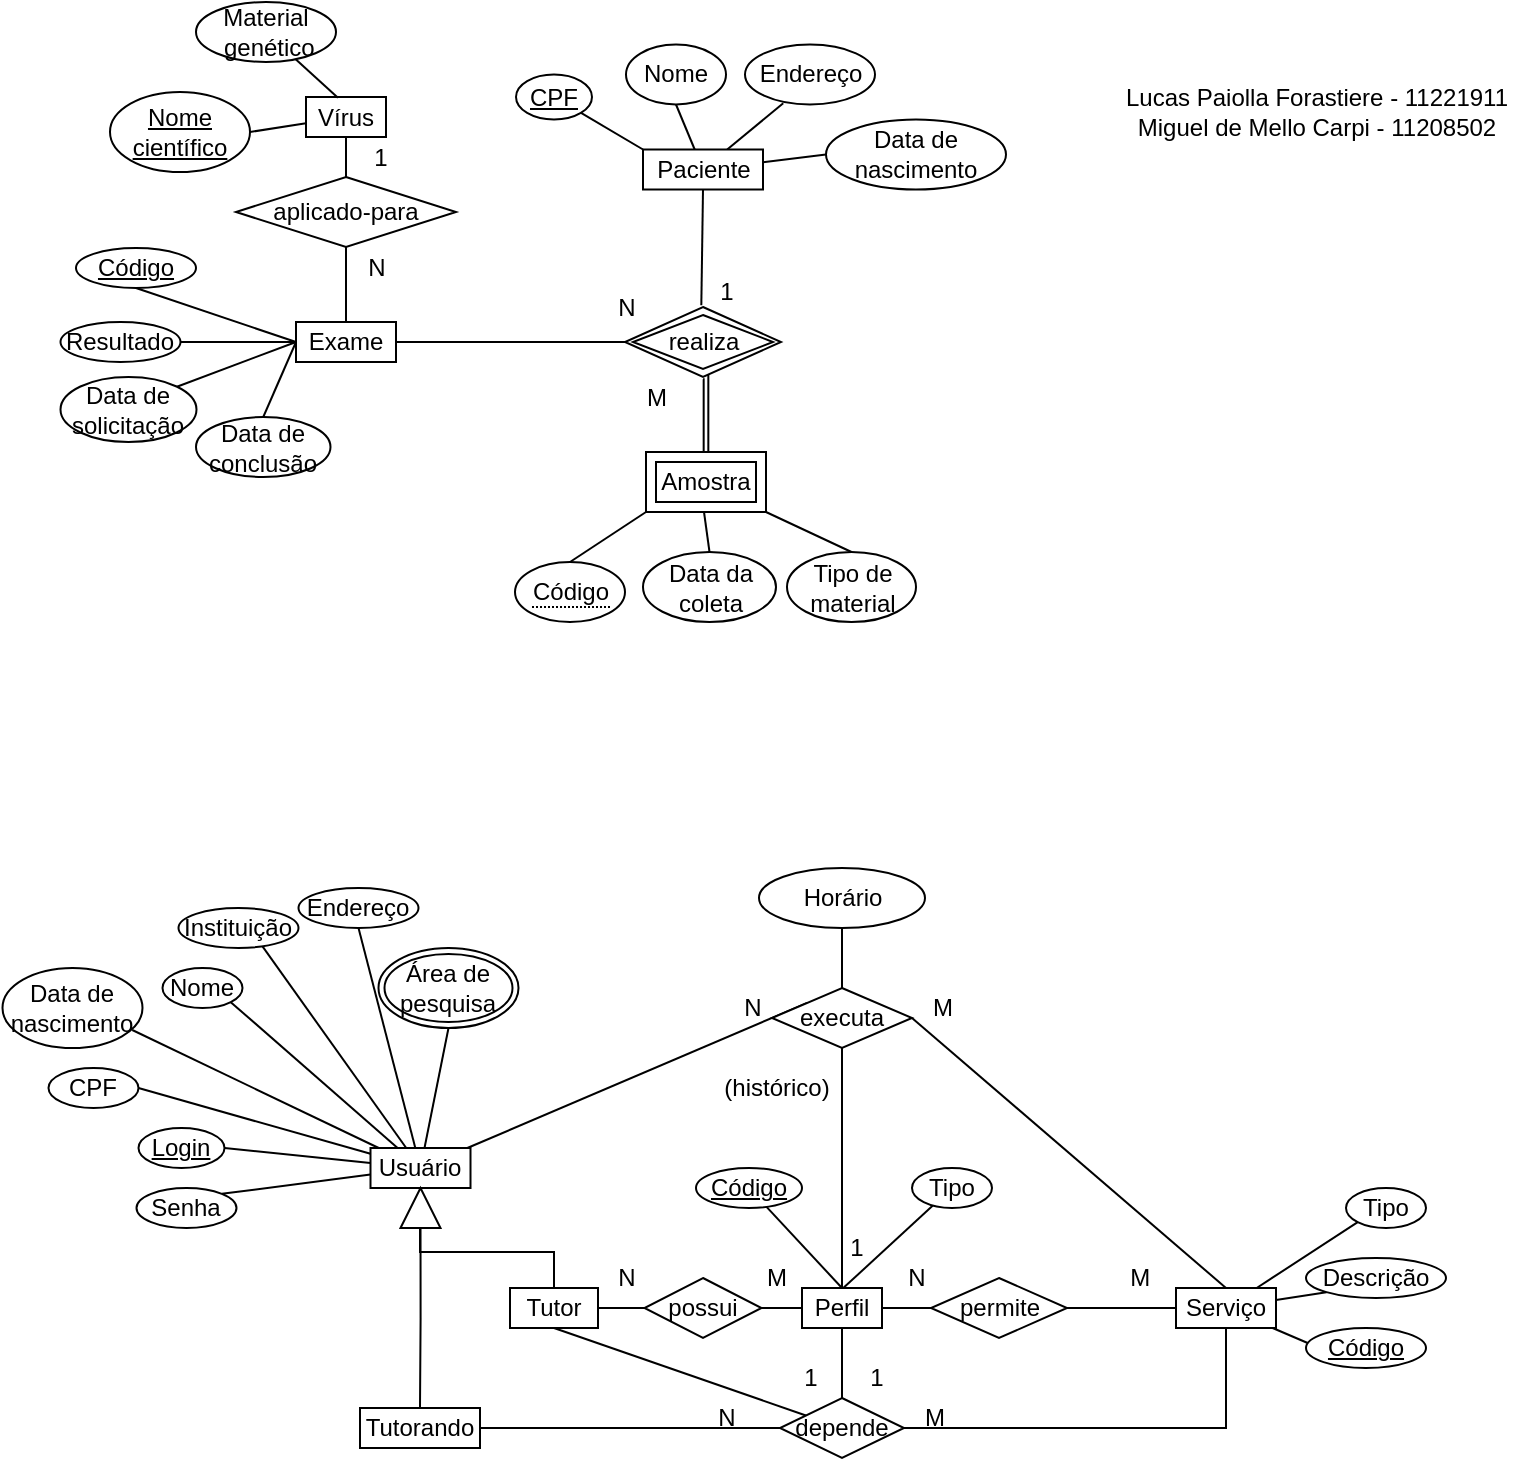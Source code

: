 <mxfile version="14.8.0" type="device"><diagram id="-BqjA7OG2tJLC8TWq397" name="Page-1"><mxGraphModel dx="986" dy="435" grid="1" gridSize="10" guides="1" tooltips="1" connect="1" arrows="1" fold="1" page="1" pageScale="1" pageWidth="850" pageHeight="1100" math="0" shadow="0"><root><mxCell id="0"/><mxCell id="1" parent="0"/><mxCell id="1VrEdwHJ-BWUez1G92vX-3" style="rounded=0;orthogonalLoop=1;jettySize=auto;html=1;entryX=0.5;entryY=1;entryDx=0;entryDy=0;endArrow=none;endFill=0;" parent="1" source="1VrEdwHJ-BWUez1G92vX-1" target="1VrEdwHJ-BWUez1G92vX-2" edge="1"><mxGeometry relative="1" as="geometry"/></mxCell><mxCell id="1VrEdwHJ-BWUez1G92vX-5" style="rounded=0;orthogonalLoop=1;jettySize=auto;html=1;exitX=0.5;exitY=0;exitDx=0;exitDy=0;endArrow=none;endFill=0;" parent="1" source="1VrEdwHJ-BWUez1G92vX-1" edge="1"><mxGeometry relative="1" as="geometry"><mxPoint x="363" y="78.75" as="targetPoint"/></mxGeometry></mxCell><mxCell id="1VrEdwHJ-BWUez1G92vX-6" style="rounded=0;orthogonalLoop=1;jettySize=auto;html=1;endArrow=none;endFill=0;entryX=0.294;entryY=0.979;entryDx=0;entryDy=0;entryPerimeter=0;" parent="1" source="1VrEdwHJ-BWUez1G92vX-1" target="1VrEdwHJ-BWUez1G92vX-4" edge="1"><mxGeometry relative="1" as="geometry"><mxPoint x="365" y="68.75" as="targetPoint"/></mxGeometry></mxCell><mxCell id="1VrEdwHJ-BWUez1G92vX-8" style="rounded=0;orthogonalLoop=1;jettySize=auto;html=1;entryX=0;entryY=0.5;entryDx=0;entryDy=0;endArrow=none;endFill=0;" parent="1" source="1VrEdwHJ-BWUez1G92vX-1" target="1VrEdwHJ-BWUez1G92vX-7" edge="1"><mxGeometry relative="1" as="geometry"/></mxCell><mxCell id="tf8t38erVx6nt8QAv0G9-5" style="rounded=0;orthogonalLoop=1;jettySize=auto;html=1;exitX=0.5;exitY=1;exitDx=0;exitDy=0;entryX=-0.092;entryY=0.833;entryDx=0;entryDy=0;endArrow=none;endFill=0;entryPerimeter=0;" parent="1" source="1VrEdwHJ-BWUez1G92vX-1" target="tf8t38erVx6nt8QAv0G9-33" edge="1"><mxGeometry relative="1" as="geometry"><mxPoint x="365" y="160" as="targetPoint"/></mxGeometry></mxCell><mxCell id="1VrEdwHJ-BWUez1G92vX-1" value="Paciente" style="rounded=0;whiteSpace=wrap;html=1;" parent="1" vertex="1"><mxGeometry x="333.5" y="78.75" width="60" height="20" as="geometry"/></mxCell><mxCell id="1VrEdwHJ-BWUez1G92vX-2" value="Nome" style="ellipse;whiteSpace=wrap;html=1;" parent="1" vertex="1"><mxGeometry x="325" y="26.25" width="50" height="30" as="geometry"/></mxCell><mxCell id="1VrEdwHJ-BWUez1G92vX-4" value="Endereço" style="ellipse;whiteSpace=wrap;html=1;" parent="1" vertex="1"><mxGeometry x="384.5" y="26.25" width="65" height="30" as="geometry"/></mxCell><mxCell id="1VrEdwHJ-BWUez1G92vX-7" value="Data de nascimento" style="ellipse;whiteSpace=wrap;html=1;" parent="1" vertex="1"><mxGeometry x="425" y="63.75" width="90" height="35" as="geometry"/></mxCell><mxCell id="1VrEdwHJ-BWUez1G92vX-11" style="rounded=0;orthogonalLoop=1;jettySize=auto;html=1;endArrow=none;endFill=0;entryX=0.5;entryY=0;entryDx=0;entryDy=0;exitX=0;exitY=1;exitDx=0;exitDy=0;" parent="1" source="IGEWuBqfQJ0gKMU3LnR9-3" target="IGEWuBqfQJ0gKMU3LnR9-12" edge="1"><mxGeometry relative="1" as="geometry"><mxPoint x="312.76" y="286.38" as="targetPoint"/><mxPoint x="330" y="260" as="sourcePoint"/></mxGeometry></mxCell><mxCell id="1VrEdwHJ-BWUez1G92vX-13" style="rounded=0;orthogonalLoop=1;jettySize=auto;html=1;endArrow=none;endFill=0;entryX=0.5;entryY=0;entryDx=0;entryDy=0;" parent="1" target="1VrEdwHJ-BWUez1G92vX-12" edge="1"><mxGeometry relative="1" as="geometry"><mxPoint x="364" y="260" as="sourcePoint"/><mxPoint x="364" y="280" as="targetPoint"/></mxGeometry></mxCell><mxCell id="1VrEdwHJ-BWUez1G92vX-15" style="rounded=0;orthogonalLoop=1;jettySize=auto;html=1;endArrow=none;endFill=0;entryX=0.5;entryY=0;entryDx=0;entryDy=0;exitX=1;exitY=1;exitDx=0;exitDy=0;" parent="1" source="IGEWuBqfQJ0gKMU3LnR9-3" target="1VrEdwHJ-BWUez1G92vX-14" edge="1"><mxGeometry relative="1" as="geometry"><mxPoint x="438.5" y="267.5" as="targetPoint"/><mxPoint x="400" y="260" as="sourcePoint"/></mxGeometry></mxCell><mxCell id="1VrEdwHJ-BWUez1G92vX-12" value="Data da coleta" style="ellipse;whiteSpace=wrap;html=1;" parent="1" vertex="1"><mxGeometry x="333.5" y="280" width="66.5" height="35" as="geometry"/></mxCell><mxCell id="1VrEdwHJ-BWUez1G92vX-14" value="Tipo de material" style="ellipse;whiteSpace=wrap;html=1;" parent="1" vertex="1"><mxGeometry x="405.5" y="280" width="64.5" height="35" as="geometry"/></mxCell><mxCell id="1VrEdwHJ-BWUez1G92vX-26" style="rounded=0;orthogonalLoop=1;jettySize=auto;html=1;endArrow=none;endFill=0;entryX=1;entryY=0.5;entryDx=0;entryDy=0;" parent="1" source="1VrEdwHJ-BWUez1G92vX-16" target="tf8t38erVx6nt8QAv0G9-30" edge="1"><mxGeometry relative="1" as="geometry"><mxPoint x="115.25" y="578" as="targetPoint"/></mxGeometry></mxCell><mxCell id="1VrEdwHJ-BWUez1G92vX-27" style="rounded=0;orthogonalLoop=1;jettySize=auto;html=1;endArrow=none;endFill=0;entryX=1;entryY=1;entryDx=0;entryDy=0;" parent="1" source="1VrEdwHJ-BWUez1G92vX-16" target="1VrEdwHJ-BWUez1G92vX-18" edge="1"><mxGeometry relative="1" as="geometry"/></mxCell><mxCell id="1VrEdwHJ-BWUez1G92vX-28" style="rounded=0;orthogonalLoop=1;jettySize=auto;html=1;endArrow=none;endFill=0;entryX=0.5;entryY=1;entryDx=0;entryDy=0;" parent="1" source="1VrEdwHJ-BWUez1G92vX-16" target="1VrEdwHJ-BWUez1G92vX-20" edge="1"><mxGeometry relative="1" as="geometry"><mxPoint x="250.25" y="468" as="targetPoint"/></mxGeometry></mxCell><mxCell id="1VrEdwHJ-BWUez1G92vX-29" style="rounded=0;orthogonalLoop=1;jettySize=auto;html=1;endArrow=none;endFill=0;entryX=1;entryY=0.5;entryDx=0;entryDy=0;" parent="1" source="1VrEdwHJ-BWUez1G92vX-16" target="tf8t38erVx6nt8QAv0G9-32" edge="1"><mxGeometry relative="1" as="geometry"><mxPoint x="84.814" y="625.717" as="targetPoint"/></mxGeometry></mxCell><mxCell id="1VrEdwHJ-BWUez1G92vX-31" style="rounded=0;orthogonalLoop=1;jettySize=auto;html=1;endArrow=none;endFill=0;entryX=1;entryY=0;entryDx=0;entryDy=0;" parent="1" source="1VrEdwHJ-BWUez1G92vX-16" target="1VrEdwHJ-BWUez1G92vX-25" edge="1"><mxGeometry relative="1" as="geometry"/></mxCell><mxCell id="1VrEdwHJ-BWUez1G92vX-32" style="rounded=0;orthogonalLoop=1;jettySize=auto;html=1;endArrow=none;endFill=0;entryX=0.5;entryY=1;entryDx=0;entryDy=0;" parent="1" source="1VrEdwHJ-BWUez1G92vX-16" target="1VrEdwHJ-BWUez1G92vX-56" edge="1"><mxGeometry relative="1" as="geometry"><mxPoint x="297.25" y="488" as="targetPoint"/></mxGeometry></mxCell><mxCell id="1VrEdwHJ-BWUez1G92vX-33" style="rounded=0;orthogonalLoop=1;jettySize=auto;html=1;endArrow=none;endFill=0;entryX=0.7;entryY=0.96;entryDx=0;entryDy=0;entryPerimeter=0;" parent="1" source="1VrEdwHJ-BWUez1G92vX-16" target="1VrEdwHJ-BWUez1G92vX-22" edge="1"><mxGeometry relative="1" as="geometry"/></mxCell><mxCell id="1VrEdwHJ-BWUez1G92vX-34" style="rounded=0;orthogonalLoop=1;jettySize=auto;html=1;endArrow=none;endFill=0;entryX=0.927;entryY=0.775;entryDx=0;entryDy=0;entryPerimeter=0;" parent="1" source="1VrEdwHJ-BWUez1G92vX-16" target="1VrEdwHJ-BWUez1G92vX-23" edge="1"><mxGeometry relative="1" as="geometry"/></mxCell><mxCell id="zOynb699SuDGUX4RJ9Jn-67" style="edgeStyle=none;rounded=0;orthogonalLoop=1;jettySize=auto;html=1;entryX=0;entryY=0;entryDx=0;entryDy=0;endArrow=none;endFill=0;" parent="1" source="1VrEdwHJ-BWUez1G92vX-16" target="zOynb699SuDGUX4RJ9Jn-66" edge="1"><mxGeometry relative="1" as="geometry"/></mxCell><mxCell id="1VrEdwHJ-BWUez1G92vX-16" value="Usuário" style="rounded=0;whiteSpace=wrap;html=1;direction=east;" parent="1" vertex="1"><mxGeometry x="197.25" y="578" width="50" height="20" as="geometry"/></mxCell><mxCell id="1VrEdwHJ-BWUez1G92vX-17" style="rounded=0;orthogonalLoop=1;jettySize=auto;html=1;endArrow=none;endFill=0;exitX=0.5;exitY=1;exitDx=0;exitDy=0;" parent="1" source="1VrEdwHJ-BWUez1G92vX-16" target="1VrEdwHJ-BWUez1G92vX-16" edge="1"><mxGeometry relative="1" as="geometry"/></mxCell><mxCell id="1VrEdwHJ-BWUez1G92vX-18" value="Nome" style="ellipse;whiteSpace=wrap;html=1;direction=east;" parent="1" vertex="1"><mxGeometry x="93.25" y="488" width="40" height="20" as="geometry"/></mxCell><mxCell id="1VrEdwHJ-BWUez1G92vX-20" value="Endereço" style="ellipse;whiteSpace=wrap;html=1;direction=east;" parent="1" vertex="1"><mxGeometry x="161.25" y="448" width="60" height="20" as="geometry"/></mxCell><mxCell id="1VrEdwHJ-BWUez1G92vX-22" value="Instituição" style="ellipse;whiteSpace=wrap;html=1;direction=east;" parent="1" vertex="1"><mxGeometry x="101.25" y="458" width="60" height="20" as="geometry"/></mxCell><mxCell id="1VrEdwHJ-BWUez1G92vX-23" value="Data de nascimento" style="ellipse;whiteSpace=wrap;html=1;direction=east;" parent="1" vertex="1"><mxGeometry x="13.25" y="488" width="70" height="40" as="geometry"/></mxCell><mxCell id="1VrEdwHJ-BWUez1G92vX-25" value="Senha" style="ellipse;whiteSpace=wrap;html=1;direction=east;" parent="1" vertex="1"><mxGeometry x="80.25" y="598" width="50" height="20" as="geometry"/></mxCell><mxCell id="zOynb699SuDGUX4RJ9Jn-64" style="edgeStyle=none;rounded=0;orthogonalLoop=1;jettySize=auto;html=1;endArrow=none;endFill=0;entryX=0;entryY=0.5;entryDx=0;entryDy=0;entryPerimeter=0;" parent="1" source="1VrEdwHJ-BWUez1G92vX-35" target="tf8t38erVx6nt8QAv0G9-2" edge="1"><mxGeometry relative="1" as="geometry"><mxPoint x="484.5" y="618.0" as="targetPoint"/></mxGeometry></mxCell><mxCell id="1VrEdwHJ-BWUez1G92vX-35" value="Perfil" style="rounded=0;whiteSpace=wrap;html=1;direction=east;" parent="1" vertex="1"><mxGeometry x="413" y="648" width="40" height="20" as="geometry"/></mxCell><mxCell id="zOynb699SuDGUX4RJ9Jn-61" style="edgeStyle=none;rounded=0;orthogonalLoop=1;jettySize=auto;html=1;endArrow=none;endFill=0;entryX=0.519;entryY=-0.004;entryDx=0;entryDy=0;entryPerimeter=0;" parent="1" source="1VrEdwHJ-BWUez1G92vX-36" edge="1" target="1VrEdwHJ-BWUez1G92vX-35"><mxGeometry relative="1" as="geometry"><mxPoint x="431" y="578" as="targetPoint"/></mxGeometry></mxCell><mxCell id="1VrEdwHJ-BWUez1G92vX-36" value="Tipo" style="ellipse;whiteSpace=wrap;html=1;direction=east;" parent="1" vertex="1"><mxGeometry x="468" y="588" width="40" height="20" as="geometry"/></mxCell><mxCell id="tf8t38erVx6nt8QAv0G9-7" style="edgeStyle=none;rounded=0;orthogonalLoop=1;jettySize=auto;html=1;entryX=0;entryY=0.5;entryDx=0;entryDy=0;endArrow=none;endFill=0;" parent="1" source="1VrEdwHJ-BWUez1G92vX-38" edge="1"><mxGeometry relative="1" as="geometry"><mxPoint x="325" y="175" as="targetPoint"/></mxGeometry></mxCell><mxCell id="GvUkXWIRYC5ufsihKHYP-9" style="edgeStyle=none;rounded=0;orthogonalLoop=1;jettySize=auto;html=1;exitX=0;exitY=0.5;exitDx=0;exitDy=0;entryX=0.5;entryY=1;entryDx=0;entryDy=0;endArrow=none;endFill=0;" edge="1" parent="1" source="1VrEdwHJ-BWUez1G92vX-38" target="1VrEdwHJ-BWUez1G92vX-50"><mxGeometry relative="1" as="geometry"/></mxCell><mxCell id="1VrEdwHJ-BWUez1G92vX-38" value="Exame" style="rounded=0;whiteSpace=wrap;html=1;" parent="1" vertex="1"><mxGeometry x="160" y="165" width="50" height="20" as="geometry"/></mxCell><mxCell id="tf8t38erVx6nt8QAv0G9-11" style="edgeStyle=none;rounded=0;orthogonalLoop=1;jettySize=auto;html=1;entryX=1;entryY=0.5;entryDx=0;entryDy=0;endArrow=none;endFill=0;" parent="1" source="1VrEdwHJ-BWUez1G92vX-39" target="1VrEdwHJ-BWUez1G92vX-42" edge="1"><mxGeometry relative="1" as="geometry"/></mxCell><mxCell id="1VrEdwHJ-BWUez1G92vX-39" value="Vírus" style="rounded=0;whiteSpace=wrap;html=1;" parent="1" vertex="1"><mxGeometry x="165" y="52.5" width="40" height="20" as="geometry"/></mxCell><mxCell id="1VrEdwHJ-BWUez1G92vX-42" value="&lt;u&gt;Nome científico&lt;/u&gt;" style="ellipse;whiteSpace=wrap;html=1;" parent="1" vertex="1"><mxGeometry x="67" y="50" width="70" height="40" as="geometry"/></mxCell><mxCell id="1VrEdwHJ-BWUez1G92vX-47" style="rounded=0;orthogonalLoop=1;jettySize=auto;html=1;endArrow=none;endFill=0;entryX=0.5;entryY=1;entryDx=0;entryDy=0;" parent="1" source="1VrEdwHJ-BWUez1G92vX-44" target="1VrEdwHJ-BWUez1G92vX-45" edge="1"><mxGeometry relative="1" as="geometry"/></mxCell><mxCell id="1VrEdwHJ-BWUez1G92vX-48" style="rounded=0;orthogonalLoop=1;jettySize=auto;html=1;endArrow=none;endFill=0;entryX=0;entryY=1;entryDx=0;entryDy=0;" parent="1" source="1VrEdwHJ-BWUez1G92vX-44" target="1VrEdwHJ-BWUez1G92vX-46" edge="1"><mxGeometry relative="1" as="geometry"><mxPoint x="718" y="638" as="targetPoint"/></mxGeometry></mxCell><mxCell id="1VrEdwHJ-BWUez1G92vX-58" style="rounded=0;orthogonalLoop=1;jettySize=auto;html=1;endArrow=none;endFill=0;entryX=0;entryY=1;entryDx=0;entryDy=0;" parent="1" source="1VrEdwHJ-BWUez1G92vX-44" target="1VrEdwHJ-BWUez1G92vX-57" edge="1"><mxGeometry relative="1" as="geometry"/></mxCell><mxCell id="1VrEdwHJ-BWUez1G92vX-44" value="Serviço" style="rounded=0;whiteSpace=wrap;html=1;direction=east;" parent="1" vertex="1"><mxGeometry x="600" y="648" width="50" height="20" as="geometry"/></mxCell><mxCell id="1VrEdwHJ-BWUez1G92vX-45" value="&lt;u&gt;Código&lt;/u&gt;" style="ellipse;whiteSpace=wrap;html=1;direction=east;" parent="1" vertex="1"><mxGeometry x="665" y="668" width="60" height="20" as="geometry"/></mxCell><mxCell id="1VrEdwHJ-BWUez1G92vX-46" value="Descrição" style="ellipse;whiteSpace=wrap;html=1;direction=east;" parent="1" vertex="1"><mxGeometry x="665" y="633" width="70" height="20" as="geometry"/></mxCell><mxCell id="1VrEdwHJ-BWUez1G92vX-50" value="&lt;u&gt;Código&lt;/u&gt;" style="ellipse;whiteSpace=wrap;html=1;" parent="1" vertex="1"><mxGeometry x="50" y="128" width="60" height="20" as="geometry"/></mxCell><mxCell id="1VrEdwHJ-BWUez1G92vX-56" value="Área de pesquisa" style="ellipse;shape=doubleEllipse;margin=3;whiteSpace=wrap;html=1;align=center;direction=east;" parent="1" vertex="1"><mxGeometry x="201.25" y="478" width="70" height="40" as="geometry"/></mxCell><mxCell id="1VrEdwHJ-BWUez1G92vX-57" value="Tipo" style="ellipse;whiteSpace=wrap;html=1;align=center;direction=east;" parent="1" vertex="1"><mxGeometry x="685" y="598" width="40" height="20" as="geometry"/></mxCell><mxCell id="GvUkXWIRYC5ufsihKHYP-2" style="edgeStyle=orthogonalEdgeStyle;rounded=0;orthogonalLoop=1;jettySize=auto;html=1;exitX=0.5;exitY=1;exitDx=0;exitDy=0;entryX=0.5;entryY=0;entryDx=0;entryDy=0;endArrow=none;endFill=0;" edge="1" parent="1" source="zOynb699SuDGUX4RJ9Jn-66" target="1VrEdwHJ-BWUez1G92vX-35"><mxGeometry relative="1" as="geometry"/></mxCell><mxCell id="GvUkXWIRYC5ufsihKHYP-13" style="edgeStyle=none;rounded=0;orthogonalLoop=1;jettySize=auto;html=1;exitX=0.5;exitY=0;exitDx=0;exitDy=0;entryX=0.5;entryY=1;entryDx=0;entryDy=0;endArrow=none;endFill=0;" edge="1" parent="1" source="zOynb699SuDGUX4RJ9Jn-66" target="zOynb699SuDGUX4RJ9Jn-71"><mxGeometry relative="1" as="geometry"/></mxCell><mxCell id="GvUkXWIRYC5ufsihKHYP-18" style="edgeStyle=none;rounded=0;orthogonalLoop=1;jettySize=auto;html=1;exitX=1;exitY=0.5;exitDx=0;exitDy=0;entryX=0.5;entryY=0;entryDx=0;entryDy=0;endArrow=none;endFill=0;" edge="1" parent="1" source="zOynb699SuDGUX4RJ9Jn-66" target="1VrEdwHJ-BWUez1G92vX-44"><mxGeometry relative="1" as="geometry"/></mxCell><mxCell id="zOynb699SuDGUX4RJ9Jn-66" value="executa" style="shape=rhombus;perimeter=rhombusPerimeter;whiteSpace=wrap;html=1;align=center;" parent="1" vertex="1"><mxGeometry x="398" y="498" width="70" height="30" as="geometry"/></mxCell><mxCell id="zOynb699SuDGUX4RJ9Jn-69" value="(histórico)" style="text;html=1;align=center;verticalAlign=middle;resizable=0;points=[];autosize=1;strokeColor=none;" parent="1" vertex="1"><mxGeometry x="364.5" y="538" width="70" height="20" as="geometry"/></mxCell><mxCell id="zOynb699SuDGUX4RJ9Jn-71" value="Horário" style="ellipse;whiteSpace=wrap;html=1;align=center;" parent="1" vertex="1"><mxGeometry x="391.5" y="438" width="83" height="30" as="geometry"/></mxCell><mxCell id="GvUkXWIRYC5ufsihKHYP-17" style="edgeStyle=none;rounded=0;orthogonalLoop=1;jettySize=auto;html=1;exitX=1;exitY=0.5;exitDx=0;exitDy=0;entryX=0;entryY=0.5;entryDx=0;entryDy=0;endArrow=none;endFill=0;" edge="1" parent="1" source="tf8t38erVx6nt8QAv0G9-2" target="1VrEdwHJ-BWUez1G92vX-44"><mxGeometry relative="1" as="geometry"/></mxCell><mxCell id="tf8t38erVx6nt8QAv0G9-2" value="permite" style="rhombus;whiteSpace=wrap;html=1;" parent="1" vertex="1"><mxGeometry x="477.5" y="643" width="68" height="30" as="geometry"/></mxCell><mxCell id="tf8t38erVx6nt8QAv0G9-13" style="edgeStyle=none;rounded=0;orthogonalLoop=1;jettySize=auto;html=1;entryX=0.5;entryY=0;entryDx=0;entryDy=0;endArrow=none;endFill=0;" parent="1" source="tf8t38erVx6nt8QAv0G9-12" target="1VrEdwHJ-BWUez1G92vX-38" edge="1"><mxGeometry relative="1" as="geometry"/></mxCell><mxCell id="tf8t38erVx6nt8QAv0G9-14" style="edgeStyle=none;rounded=0;orthogonalLoop=1;jettySize=auto;html=1;entryX=0.5;entryY=1;entryDx=0;entryDy=0;endArrow=none;endFill=0;" parent="1" source="tf8t38erVx6nt8QAv0G9-12" target="1VrEdwHJ-BWUez1G92vX-39" edge="1"><mxGeometry relative="1" as="geometry"/></mxCell><mxCell id="tf8t38erVx6nt8QAv0G9-12" value="aplicado-para" style="rhombus;whiteSpace=wrap;html=1;" parent="1" vertex="1"><mxGeometry x="130" y="92.5" width="110" height="35" as="geometry"/></mxCell><mxCell id="tf8t38erVx6nt8QAv0G9-23" value="N" style="text;html=1;align=center;verticalAlign=middle;resizable=0;points=[];autosize=1;strokeColor=none;" parent="1" vertex="1"><mxGeometry x="460" y="633" width="20" height="20" as="geometry"/></mxCell><mxCell id="tf8t38erVx6nt8QAv0G9-24" value="&amp;nbsp;M" style="text;html=1;align=center;verticalAlign=middle;resizable=0;points=[];autosize=1;strokeColor=none;" parent="1" vertex="1"><mxGeometry x="565" y="633" width="30" height="20" as="geometry"/></mxCell><mxCell id="tf8t38erVx6nt8QAv0G9-26" value="N" style="text;html=1;align=center;verticalAlign=middle;resizable=0;points=[];autosize=1;strokeColor=none;" parent="1" vertex="1"><mxGeometry x="378" y="498" width="20" height="20" as="geometry"/></mxCell><mxCell id="tf8t38erVx6nt8QAv0G9-27" value="M" style="text;html=1;align=center;verticalAlign=middle;resizable=0;points=[];autosize=1;strokeColor=none;" parent="1" vertex="1"><mxGeometry x="468" y="498" width="30" height="20" as="geometry"/></mxCell><mxCell id="tf8t38erVx6nt8QAv0G9-28" value="N" style="text;html=1;align=center;verticalAlign=middle;resizable=0;points=[];autosize=1;strokeColor=none;" parent="1" vertex="1"><mxGeometry x="190" y="127.5" width="20" height="20" as="geometry"/></mxCell><mxCell id="tf8t38erVx6nt8QAv0G9-29" value="1" style="text;html=1;align=center;verticalAlign=middle;resizable=0;points=[];autosize=1;strokeColor=none;" parent="1" vertex="1"><mxGeometry x="192" y="72.5" width="20" height="20" as="geometry"/></mxCell><mxCell id="tf8t38erVx6nt8QAv0G9-30" value="CPF" style="ellipse;whiteSpace=wrap;html=1;align=center;" parent="1" vertex="1"><mxGeometry x="36.25" y="538" width="45" height="20" as="geometry"/></mxCell><mxCell id="tf8t38erVx6nt8QAv0G9-32" value="Login" style="ellipse;whiteSpace=wrap;html=1;align=center;fontStyle=4;" parent="1" vertex="1"><mxGeometry x="81.25" y="568" width="43" height="20" as="geometry"/></mxCell><mxCell id="tf8t38erVx6nt8QAv0G9-33" value="1" style="text;html=1;align=center;verticalAlign=middle;resizable=0;points=[];autosize=1;strokeColor=none;" parent="1" vertex="1"><mxGeometry x="364.5" y="140" width="20" height="20" as="geometry"/></mxCell><mxCell id="tf8t38erVx6nt8QAv0G9-34" value="M" style="text;html=1;align=center;verticalAlign=middle;resizable=0;points=[];autosize=1;strokeColor=none;" parent="1" vertex="1"><mxGeometry x="324.5" y="192.5" width="30" height="20" as="geometry"/></mxCell><mxCell id="tf8t38erVx6nt8QAv0G9-35" value="N" style="text;html=1;align=center;verticalAlign=middle;resizable=0;points=[];autosize=1;strokeColor=none;" parent="1" vertex="1"><mxGeometry x="315" y="148" width="20" height="20" as="geometry"/></mxCell><mxCell id="tf8t38erVx6nt8QAv0G9-42" style="edgeStyle=none;rounded=0;orthogonalLoop=1;jettySize=auto;html=1;entryX=0;entryY=0;entryDx=0;entryDy=0;endArrow=none;endFill=0;" parent="1" source="tf8t38erVx6nt8QAv0G9-40" target="1VrEdwHJ-BWUez1G92vX-1" edge="1"><mxGeometry relative="1" as="geometry"/></mxCell><mxCell id="tf8t38erVx6nt8QAv0G9-40" value="CPF" style="ellipse;whiteSpace=wrap;html=1;align=center;fontStyle=4;" parent="1" vertex="1"><mxGeometry x="270" y="41.25" width="38" height="22.5" as="geometry"/></mxCell><mxCell id="tf8t38erVx6nt8QAv0G9-44" style="edgeStyle=none;rounded=0;orthogonalLoop=1;jettySize=auto;html=1;entryX=0.399;entryY=0.018;entryDx=0;entryDy=0;entryPerimeter=0;endArrow=none;endFill=0;" parent="1" source="tf8t38erVx6nt8QAv0G9-43" target="1VrEdwHJ-BWUez1G92vX-39" edge="1"><mxGeometry relative="1" as="geometry"/></mxCell><mxCell id="tf8t38erVx6nt8QAv0G9-43" value="Material&lt;br&gt;&amp;nbsp;genético" style="ellipse;whiteSpace=wrap;html=1;align=center;" parent="1" vertex="1"><mxGeometry x="110" y="5" width="70" height="30" as="geometry"/></mxCell><mxCell id="tf8t38erVx6nt8QAv0G9-53" style="edgeStyle=none;rounded=0;orthogonalLoop=1;jettySize=auto;html=1;endArrow=none;endFill=0;entryX=0.5;entryY=0;entryDx=0;entryDy=0;" parent="1" source="tf8t38erVx6nt8QAv0G9-52" target="1VrEdwHJ-BWUez1G92vX-35" edge="1"><mxGeometry relative="1" as="geometry"><mxPoint x="431" y="598" as="targetPoint"/></mxGeometry></mxCell><mxCell id="tf8t38erVx6nt8QAv0G9-52" value="Código" style="ellipse;whiteSpace=wrap;html=1;align=center;fontStyle=4;" parent="1" vertex="1"><mxGeometry x="360" y="588" width="53" height="20" as="geometry"/></mxCell><mxCell id="XBWBsiQ1NA2y511EHOfT-4" value="Lucas Paiolla Forastiere - 11221911&lt;br&gt;Miguel de Mello Carpi - 11208502" style="text;html=1;align=center;verticalAlign=middle;resizable=0;points=[];autosize=1;strokeColor=none;" parent="1" vertex="1"><mxGeometry x="565" y="45" width="210" height="30" as="geometry"/></mxCell><mxCell id="IGEWuBqfQJ0gKMU3LnR9-13" style="edgeStyle=orthogonalEdgeStyle;rounded=0;orthogonalLoop=1;jettySize=auto;html=1;exitX=0.5;exitY=1;exitDx=0;exitDy=0;entryX=0.5;entryY=0;entryDx=0;entryDy=0;shape=link;width=-2.326;" parent="1" source="IGEWuBqfQJ0gKMU3LnR9-2" target="IGEWuBqfQJ0gKMU3LnR9-3" edge="1"><mxGeometry relative="1" as="geometry"><Array as="points"><mxPoint x="365" y="193"/></Array></mxGeometry></mxCell><mxCell id="IGEWuBqfQJ0gKMU3LnR9-2" value="realiza" style="shape=rhombus;double=1;perimeter=rhombusPerimeter;whiteSpace=wrap;html=1;align=center;" parent="1" vertex="1"><mxGeometry x="324.5" y="157.5" width="78" height="35" as="geometry"/></mxCell><mxCell id="IGEWuBqfQJ0gKMU3LnR9-3" value="Amostra" style="shape=ext;margin=3;double=1;whiteSpace=wrap;html=1;align=center;" parent="1" vertex="1"><mxGeometry x="335" y="230" width="60" height="30" as="geometry"/></mxCell><mxCell id="IGEWuBqfQJ0gKMU3LnR9-12" value="&lt;span style=&quot;border-bottom: 1px dotted&quot;&gt;Código&lt;/span&gt;" style="ellipse;whiteSpace=wrap;html=1;align=center;" parent="1" vertex="1"><mxGeometry x="269.5" y="285" width="55" height="30" as="geometry"/></mxCell><mxCell id="_V9oYf5TL3TmHiEuhUC2-3" style="edgeStyle=orthogonalEdgeStyle;rounded=0;orthogonalLoop=1;jettySize=auto;html=1;endArrow=none;endFill=0;entryX=0.5;entryY=0;entryDx=0;entryDy=0;" parent="1" source="_V9oYf5TL3TmHiEuhUC2-1" target="_V9oYf5TL3TmHiEuhUC2-6" edge="1"><mxGeometry relative="1" as="geometry"><mxPoint x="222.25" y="678" as="targetPoint"/></mxGeometry></mxCell><mxCell id="_V9oYf5TL3TmHiEuhUC2-1" value="" style="triangle;whiteSpace=wrap;html=1;rotation=-90;" parent="1" vertex="1"><mxGeometry x="212.25" y="598" width="20" height="20" as="geometry"/></mxCell><mxCell id="GvUkXWIRYC5ufsihKHYP-14" style="edgeStyle=orthogonalEdgeStyle;rounded=0;orthogonalLoop=1;jettySize=auto;html=1;exitX=0.5;exitY=0;exitDx=0;exitDy=0;endArrow=none;endFill=0;entryX=0;entryY=0.5;entryDx=0;entryDy=0;" edge="1" parent="1" source="_V9oYf5TL3TmHiEuhUC2-5" target="_V9oYf5TL3TmHiEuhUC2-1"><mxGeometry relative="1" as="geometry"><mxPoint x="220" y="620" as="targetPoint"/><Array as="points"><mxPoint x="289" y="630"/><mxPoint x="222" y="630"/><mxPoint x="222" y="618"/></Array></mxGeometry></mxCell><mxCell id="GvUkXWIRYC5ufsihKHYP-15" style="edgeStyle=none;rounded=0;orthogonalLoop=1;jettySize=auto;html=1;exitX=1;exitY=0.5;exitDx=0;exitDy=0;entryX=0;entryY=0.5;entryDx=0;entryDy=0;endArrow=none;endFill=0;" edge="1" parent="1" source="_V9oYf5TL3TmHiEuhUC2-5" target="_V9oYf5TL3TmHiEuhUC2-11"><mxGeometry relative="1" as="geometry"/></mxCell><mxCell id="_V9oYf5TL3TmHiEuhUC2-5" value="Tutor" style="rounded=0;whiteSpace=wrap;html=1;" parent="1" vertex="1"><mxGeometry x="267" y="648" width="44" height="20" as="geometry"/></mxCell><mxCell id="_V9oYf5TL3TmHiEuhUC2-21" style="edgeStyle=orthogonalEdgeStyle;rounded=0;orthogonalLoop=1;jettySize=auto;html=1;endArrow=none;endFill=0;entryX=0;entryY=0.5;entryDx=0;entryDy=0;" parent="1" source="_V9oYf5TL3TmHiEuhUC2-6" target="_V9oYf5TL3TmHiEuhUC2-23" edge="1"><mxGeometry relative="1" as="geometry"><mxPoint x="380" y="718" as="targetPoint"/></mxGeometry></mxCell><mxCell id="_V9oYf5TL3TmHiEuhUC2-6" value="Tutorando" style="whiteSpace=wrap;html=1;" parent="1" vertex="1"><mxGeometry x="192" y="708" width="60" height="20" as="geometry"/></mxCell><mxCell id="GvUkXWIRYC5ufsihKHYP-16" style="edgeStyle=none;rounded=0;orthogonalLoop=1;jettySize=auto;html=1;exitX=1;exitY=0.5;exitDx=0;exitDy=0;entryX=0;entryY=0.5;entryDx=0;entryDy=0;endArrow=none;endFill=0;" edge="1" parent="1" source="_V9oYf5TL3TmHiEuhUC2-11" target="1VrEdwHJ-BWUez1G92vX-35"><mxGeometry relative="1" as="geometry"/></mxCell><mxCell id="_V9oYf5TL3TmHiEuhUC2-11" value="possui" style="rhombus;whiteSpace=wrap;html=1;" parent="1" vertex="1"><mxGeometry x="334.25" y="643" width="58.5" height="30" as="geometry"/></mxCell><mxCell id="_V9oYf5TL3TmHiEuhUC2-12" value="N" style="text;html=1;align=center;verticalAlign=middle;resizable=0;points=[];autosize=1;strokeColor=none;" parent="1" vertex="1"><mxGeometry x="315" y="633" width="20" height="20" as="geometry"/></mxCell><mxCell id="_V9oYf5TL3TmHiEuhUC2-13" value="M" style="text;html=1;align=center;verticalAlign=middle;resizable=0;points=[];autosize=1;strokeColor=none;" parent="1" vertex="1"><mxGeometry x="384.5" y="633" width="30" height="20" as="geometry"/></mxCell><mxCell id="_V9oYf5TL3TmHiEuhUC2-25" style="edgeStyle=orthogonalEdgeStyle;rounded=0;orthogonalLoop=1;jettySize=auto;html=1;entryX=0.5;entryY=1;entryDx=0;entryDy=0;endArrow=none;endFill=0;" parent="1" source="_V9oYf5TL3TmHiEuhUC2-23" target="1VrEdwHJ-BWUez1G92vX-35" edge="1"><mxGeometry relative="1" as="geometry"/></mxCell><mxCell id="_V9oYf5TL3TmHiEuhUC2-26" style="edgeStyle=orthogonalEdgeStyle;rounded=0;orthogonalLoop=1;jettySize=auto;html=1;entryX=0.5;entryY=1;entryDx=0;entryDy=0;endArrow=none;endFill=0;" parent="1" source="_V9oYf5TL3TmHiEuhUC2-23" target="1VrEdwHJ-BWUez1G92vX-44" edge="1"><mxGeometry relative="1" as="geometry"/></mxCell><mxCell id="_V9oYf5TL3TmHiEuhUC2-29" style="edgeStyle=none;rounded=0;orthogonalLoop=1;jettySize=auto;html=1;entryX=0.5;entryY=1;entryDx=0;entryDy=0;endArrow=none;endFill=0;" parent="1" source="_V9oYf5TL3TmHiEuhUC2-23" target="_V9oYf5TL3TmHiEuhUC2-5" edge="1"><mxGeometry relative="1" as="geometry"/></mxCell><mxCell id="_V9oYf5TL3TmHiEuhUC2-23" value="depende" style="shape=rhombus;perimeter=rhombusPerimeter;whiteSpace=wrap;html=1;align=center;" parent="1" vertex="1"><mxGeometry x="402" y="703" width="62" height="30" as="geometry"/></mxCell><mxCell id="_V9oYf5TL3TmHiEuhUC2-30" value="1" style="text;html=1;align=center;verticalAlign=middle;resizable=0;points=[];autosize=1;strokeColor=none;" parent="1" vertex="1"><mxGeometry x="407" y="683" width="20" height="20" as="geometry"/></mxCell><mxCell id="_V9oYf5TL3TmHiEuhUC2-31" value="N" style="text;html=1;align=center;verticalAlign=middle;resizable=0;points=[];autosize=1;strokeColor=none;" parent="1" vertex="1"><mxGeometry x="364.5" y="703" width="20" height="20" as="geometry"/></mxCell><mxCell id="_V9oYf5TL3TmHiEuhUC2-32" value="1" style="text;html=1;align=center;verticalAlign=middle;resizable=0;points=[];autosize=1;strokeColor=none;" parent="1" vertex="1"><mxGeometry x="439.5" y="683" width="20" height="20" as="geometry"/></mxCell><mxCell id="_V9oYf5TL3TmHiEuhUC2-33" value="M" style="text;html=1;align=center;verticalAlign=middle;resizable=0;points=[];autosize=1;strokeColor=none;" parent="1" vertex="1"><mxGeometry x="464" y="703" width="30" height="20" as="geometry"/></mxCell><mxCell id="GvUkXWIRYC5ufsihKHYP-10" style="edgeStyle=none;rounded=0;orthogonalLoop=1;jettySize=auto;html=1;exitX=1;exitY=0;exitDx=0;exitDy=0;entryX=0;entryY=0.5;entryDx=0;entryDy=0;endArrow=none;endFill=0;" edge="1" parent="1" source="GvUkXWIRYC5ufsihKHYP-5" target="1VrEdwHJ-BWUez1G92vX-38"><mxGeometry relative="1" as="geometry"/></mxCell><mxCell id="GvUkXWIRYC5ufsihKHYP-5" value="Data de solicitação" style="ellipse;whiteSpace=wrap;html=1;" vertex="1" parent="1"><mxGeometry x="42.25" y="192.5" width="68" height="32.5" as="geometry"/></mxCell><mxCell id="GvUkXWIRYC5ufsihKHYP-8" style="edgeStyle=none;rounded=0;orthogonalLoop=1;jettySize=auto;html=1;exitX=0.5;exitY=0;exitDx=0;exitDy=0;endArrow=none;endFill=0;entryX=0;entryY=0.5;entryDx=0;entryDy=0;" edge="1" parent="1" source="GvUkXWIRYC5ufsihKHYP-6" target="1VrEdwHJ-BWUez1G92vX-38"><mxGeometry relative="1" as="geometry"><mxPoint x="150" y="180" as="targetPoint"/></mxGeometry></mxCell><mxCell id="GvUkXWIRYC5ufsihKHYP-6" value="&lt;div&gt;Data de&lt;/div&gt;&lt;div&gt;conclusão&lt;br&gt;&lt;/div&gt;" style="ellipse;whiteSpace=wrap;html=1;" vertex="1" parent="1"><mxGeometry x="110" y="212.5" width="67.25" height="30" as="geometry"/></mxCell><mxCell id="GvUkXWIRYC5ufsihKHYP-12" style="edgeStyle=none;rounded=0;orthogonalLoop=1;jettySize=auto;html=1;exitX=1;exitY=0.5;exitDx=0;exitDy=0;endArrow=none;endFill=0;" edge="1" parent="1" source="GvUkXWIRYC5ufsihKHYP-11"><mxGeometry relative="1" as="geometry"><mxPoint x="160" y="175" as="targetPoint"/></mxGeometry></mxCell><mxCell id="GvUkXWIRYC5ufsihKHYP-11" value="Resultado" style="ellipse;whiteSpace=wrap;html=1;" vertex="1" parent="1"><mxGeometry x="42.25" y="165" width="60" height="20" as="geometry"/></mxCell><mxCell id="GvUkXWIRYC5ufsihKHYP-19" value="1" style="text;html=1;align=center;verticalAlign=middle;resizable=0;points=[];autosize=1;strokeColor=none;" vertex="1" parent="1"><mxGeometry x="429.5" y="618" width="20" height="20" as="geometry"/></mxCell></root></mxGraphModel></diagram></mxfile>